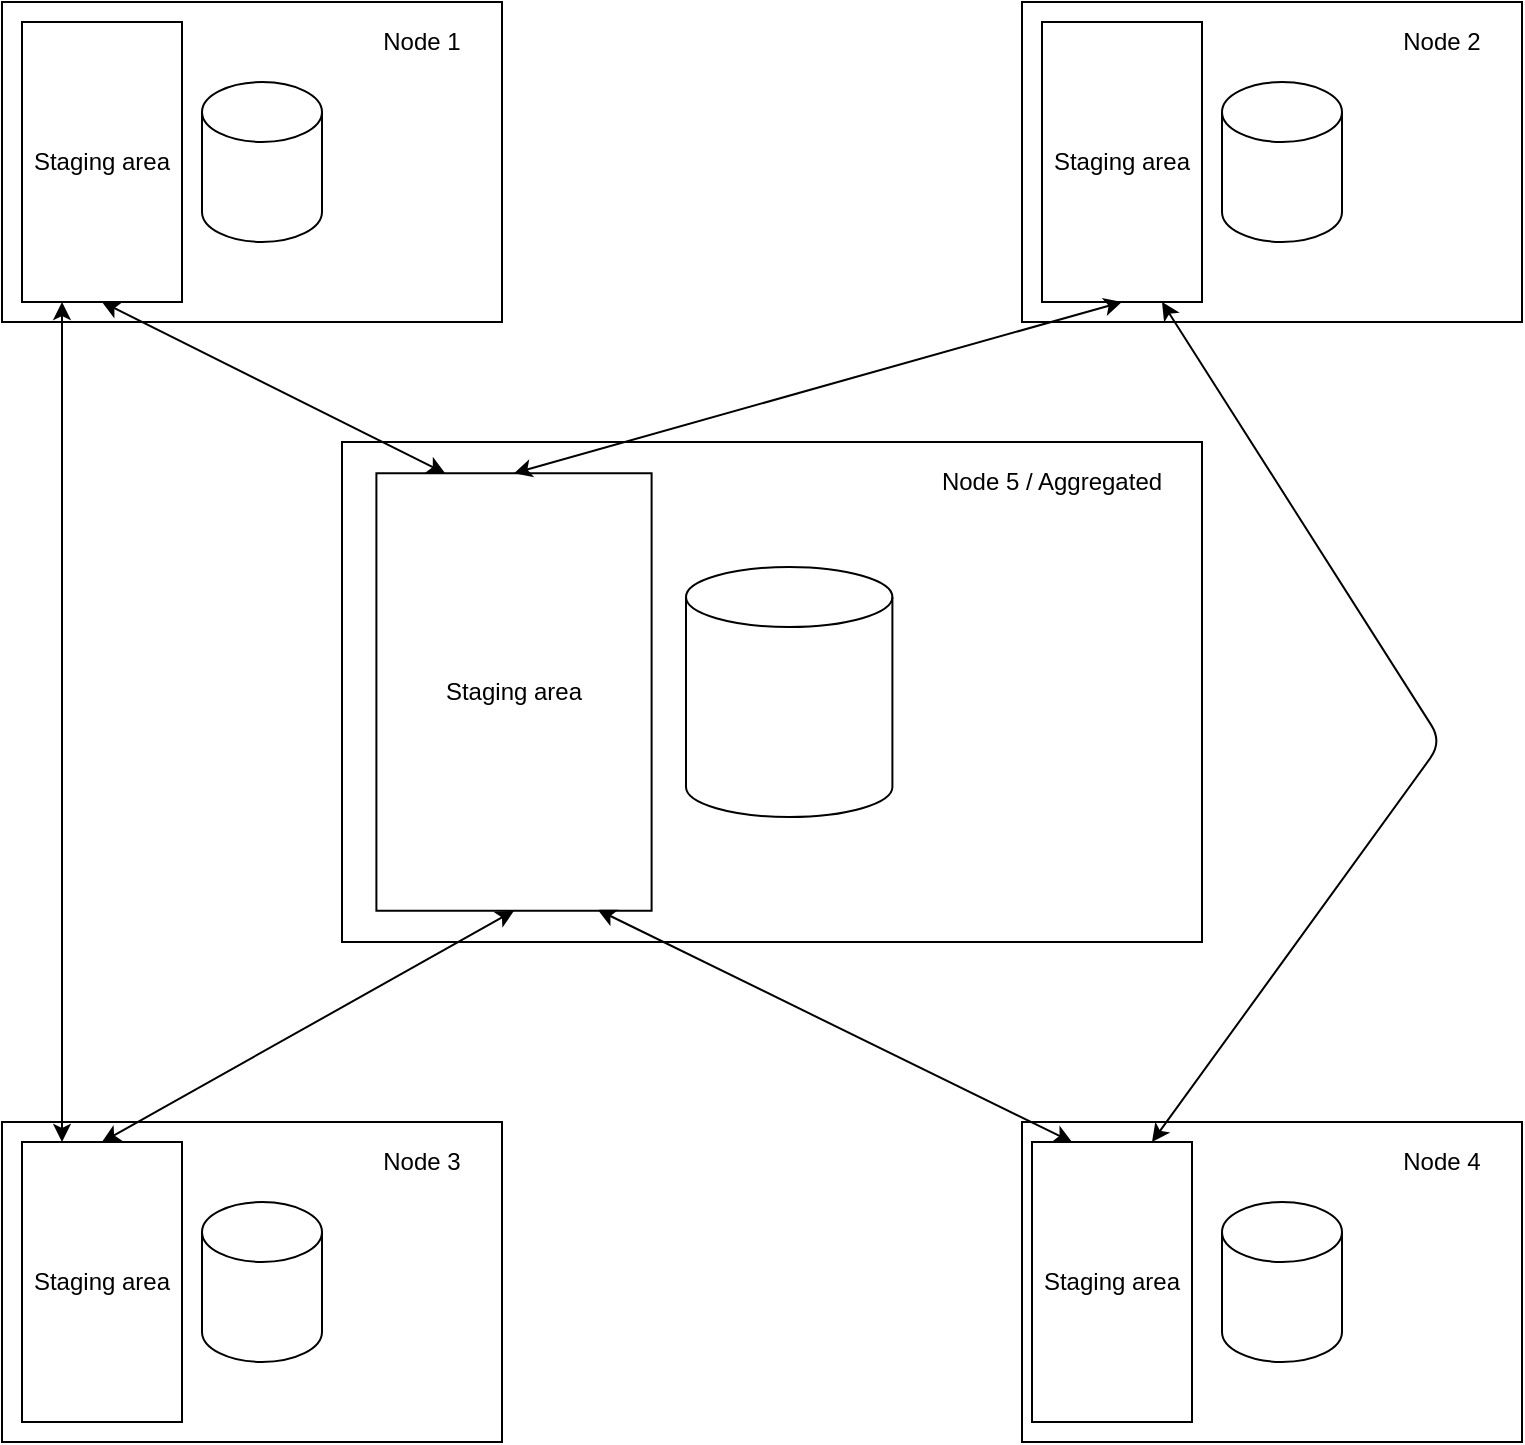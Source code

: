 <mxfile>
    <diagram id="Etvi7ma2xpykcC6TXf1x" name="Page-1">
        <mxGraphModel dx="1716" dy="830" grid="1" gridSize="10" guides="1" tooltips="1" connect="1" arrows="1" fold="1" page="1" pageScale="1" pageWidth="850" pageHeight="1100" math="0" shadow="0">
            <root>
                <mxCell id="0"/>
                <mxCell id="1" parent="0"/>
                <mxCell id="15" value="" style="group" parent="1" vertex="1" connectable="0">
                    <mxGeometry x="40" y="40" width="250" height="160" as="geometry"/>
                </mxCell>
                <mxCell id="2" value="" style="rounded=0;whiteSpace=wrap;html=1;" parent="15" vertex="1">
                    <mxGeometry width="250" height="160" as="geometry"/>
                </mxCell>
                <mxCell id="7" value="" style="shape=cylinder3;whiteSpace=wrap;html=1;boundedLbl=1;backgroundOutline=1;size=15;" parent="15" vertex="1">
                    <mxGeometry x="100" y="40" width="60" height="80" as="geometry"/>
                </mxCell>
                <mxCell id="11" value="Staging area" style="rounded=0;whiteSpace=wrap;html=1;" parent="15" vertex="1">
                    <mxGeometry x="10" y="10" width="80" height="140" as="geometry"/>
                </mxCell>
                <mxCell id="16" value="" style="group" parent="1" vertex="1" connectable="0">
                    <mxGeometry x="40" y="600" width="250" height="160" as="geometry"/>
                </mxCell>
                <mxCell id="4" value="" style="rounded=0;whiteSpace=wrap;html=1;" parent="16" vertex="1">
                    <mxGeometry width="250" height="160" as="geometry"/>
                </mxCell>
                <mxCell id="9" value="" style="shape=cylinder3;whiteSpace=wrap;html=1;boundedLbl=1;backgroundOutline=1;size=15;" parent="16" vertex="1">
                    <mxGeometry x="100" y="40" width="60" height="80" as="geometry"/>
                </mxCell>
                <mxCell id="13" value="Staging area" style="rounded=0;whiteSpace=wrap;html=1;" parent="16" vertex="1">
                    <mxGeometry x="10" y="10" width="80" height="140" as="geometry"/>
                </mxCell>
                <mxCell id="25" value="Node 3" style="text;html=1;strokeColor=none;fillColor=none;align=center;verticalAlign=middle;whiteSpace=wrap;rounded=0;" parent="16" vertex="1">
                    <mxGeometry x="180" y="10" width="60" height="20" as="geometry"/>
                </mxCell>
                <mxCell id="17" value="" style="group" parent="1" vertex="1" connectable="0">
                    <mxGeometry x="550" y="40" width="250" height="160" as="geometry"/>
                </mxCell>
                <mxCell id="3" value="" style="rounded=0;whiteSpace=wrap;html=1;" parent="17" vertex="1">
                    <mxGeometry width="250" height="160" as="geometry"/>
                </mxCell>
                <mxCell id="8" value="" style="shape=cylinder3;whiteSpace=wrap;html=1;boundedLbl=1;backgroundOutline=1;size=15;" parent="17" vertex="1">
                    <mxGeometry x="100" y="40" width="60" height="80" as="geometry"/>
                </mxCell>
                <mxCell id="12" value="Staging area" style="rounded=0;whiteSpace=wrap;html=1;" parent="17" vertex="1">
                    <mxGeometry x="10" y="10" width="80" height="140" as="geometry"/>
                </mxCell>
                <mxCell id="26" value="Node 2" style="text;html=1;strokeColor=none;fillColor=none;align=center;verticalAlign=middle;whiteSpace=wrap;rounded=0;" parent="17" vertex="1">
                    <mxGeometry x="180" y="10" width="60" height="20" as="geometry"/>
                </mxCell>
                <mxCell id="18" value="" style="group" parent="1" vertex="1" connectable="0">
                    <mxGeometry x="550" y="600" width="250" height="160" as="geometry"/>
                </mxCell>
                <mxCell id="5" value="" style="rounded=0;whiteSpace=wrap;html=1;" parent="18" vertex="1">
                    <mxGeometry width="250" height="160" as="geometry"/>
                </mxCell>
                <mxCell id="10" value="" style="shape=cylinder3;whiteSpace=wrap;html=1;boundedLbl=1;backgroundOutline=1;size=15;" parent="18" vertex="1">
                    <mxGeometry x="100" y="40" width="60" height="80" as="geometry"/>
                </mxCell>
                <mxCell id="14" value="Staging area" style="rounded=0;whiteSpace=wrap;html=1;" parent="18" vertex="1">
                    <mxGeometry x="5" y="10" width="80" height="140" as="geometry"/>
                </mxCell>
                <mxCell id="24" value="Node 4" style="text;html=1;strokeColor=none;fillColor=none;align=center;verticalAlign=middle;whiteSpace=wrap;rounded=0;" parent="18" vertex="1">
                    <mxGeometry x="180" y="10" width="60" height="20" as="geometry"/>
                </mxCell>
                <mxCell id="19" value="" style="group" parent="1" vertex="1" connectable="0">
                    <mxGeometry x="210" y="260" width="430" height="250" as="geometry"/>
                </mxCell>
                <mxCell id="20" value="" style="rounded=0;whiteSpace=wrap;html=1;" parent="19" vertex="1">
                    <mxGeometry width="430" height="250" as="geometry"/>
                </mxCell>
                <mxCell id="21" value="" style="shape=cylinder3;whiteSpace=wrap;html=1;boundedLbl=1;backgroundOutline=1;size=15;" parent="19" vertex="1">
                    <mxGeometry x="172" y="62.5" width="103.2" height="125" as="geometry"/>
                </mxCell>
                <mxCell id="22" value="Staging area" style="rounded=0;whiteSpace=wrap;html=1;" parent="19" vertex="1">
                    <mxGeometry x="17.2" y="15.625" width="137.6" height="218.75" as="geometry"/>
                </mxCell>
                <mxCell id="32" value="Node 5 / Aggregated" style="text;html=1;strokeColor=none;fillColor=none;align=center;verticalAlign=middle;whiteSpace=wrap;rounded=0;" parent="19" vertex="1">
                    <mxGeometry x="290" y="10" width="130" height="20" as="geometry"/>
                </mxCell>
                <mxCell id="23" value="Node 1" style="text;html=1;strokeColor=none;fillColor=none;align=center;verticalAlign=middle;whiteSpace=wrap;rounded=0;" parent="1" vertex="1">
                    <mxGeometry x="220" y="50" width="60" height="20" as="geometry"/>
                </mxCell>
                <mxCell id="33" value="" style="endArrow=classic;startArrow=classic;html=1;entryX=0.5;entryY=1;entryDx=0;entryDy=0;exitX=0.5;exitY=0;exitDx=0;exitDy=0;" edge="1" parent="1" source="22" target="12">
                    <mxGeometry width="50" height="50" relative="1" as="geometry">
                        <mxPoint x="400" y="450" as="sourcePoint"/>
                        <mxPoint x="450" y="400" as="targetPoint"/>
                    </mxGeometry>
                </mxCell>
                <mxCell id="34" value="" style="endArrow=classic;startArrow=classic;html=1;entryX=0.25;entryY=0;entryDx=0;entryDy=0;exitX=0.805;exitY=0.998;exitDx=0;exitDy=0;exitPerimeter=0;" edge="1" parent="1" source="22" target="14">
                    <mxGeometry width="50" height="50" relative="1" as="geometry">
                        <mxPoint x="410" y="460" as="sourcePoint"/>
                        <mxPoint x="460" y="410" as="targetPoint"/>
                    </mxGeometry>
                </mxCell>
                <mxCell id="35" value="" style="endArrow=classic;startArrow=classic;html=1;entryX=0.5;entryY=1;entryDx=0;entryDy=0;exitX=0.25;exitY=0;exitDx=0;exitDy=0;" edge="1" parent="1" source="22" target="11">
                    <mxGeometry width="50" height="50" relative="1" as="geometry">
                        <mxPoint x="420" y="470" as="sourcePoint"/>
                        <mxPoint x="470" y="420" as="targetPoint"/>
                    </mxGeometry>
                </mxCell>
                <mxCell id="36" value="" style="endArrow=classic;startArrow=classic;html=1;exitX=0.5;exitY=0;exitDx=0;exitDy=0;entryX=0.5;entryY=1;entryDx=0;entryDy=0;" edge="1" parent="1" source="13" target="22">
                    <mxGeometry width="50" height="50" relative="1" as="geometry">
                        <mxPoint x="430" y="480" as="sourcePoint"/>
                        <mxPoint x="480" y="430" as="targetPoint"/>
                    </mxGeometry>
                </mxCell>
                <mxCell id="37" value="" style="endArrow=classic;startArrow=classic;html=1;exitX=0.25;exitY=0;exitDx=0;exitDy=0;entryX=0.25;entryY=1;entryDx=0;entryDy=0;" edge="1" parent="1" source="13" target="11">
                    <mxGeometry width="50" height="50" relative="1" as="geometry">
                        <mxPoint x="440" y="490" as="sourcePoint"/>
                        <mxPoint x="490" y="440" as="targetPoint"/>
                    </mxGeometry>
                </mxCell>
                <mxCell id="38" value="" style="endArrow=classic;startArrow=classic;html=1;entryX=0.75;entryY=0;entryDx=0;entryDy=0;exitX=0.75;exitY=1;exitDx=0;exitDy=0;" edge="1" parent="1" source="12" target="14">
                    <mxGeometry width="50" height="50" relative="1" as="geometry">
                        <mxPoint x="450" y="500" as="sourcePoint"/>
                        <mxPoint x="500" y="450" as="targetPoint"/>
                        <Array as="points">
                            <mxPoint x="760" y="410"/>
                        </Array>
                    </mxGeometry>
                </mxCell>
            </root>
        </mxGraphModel>
    </diagram>
</mxfile>